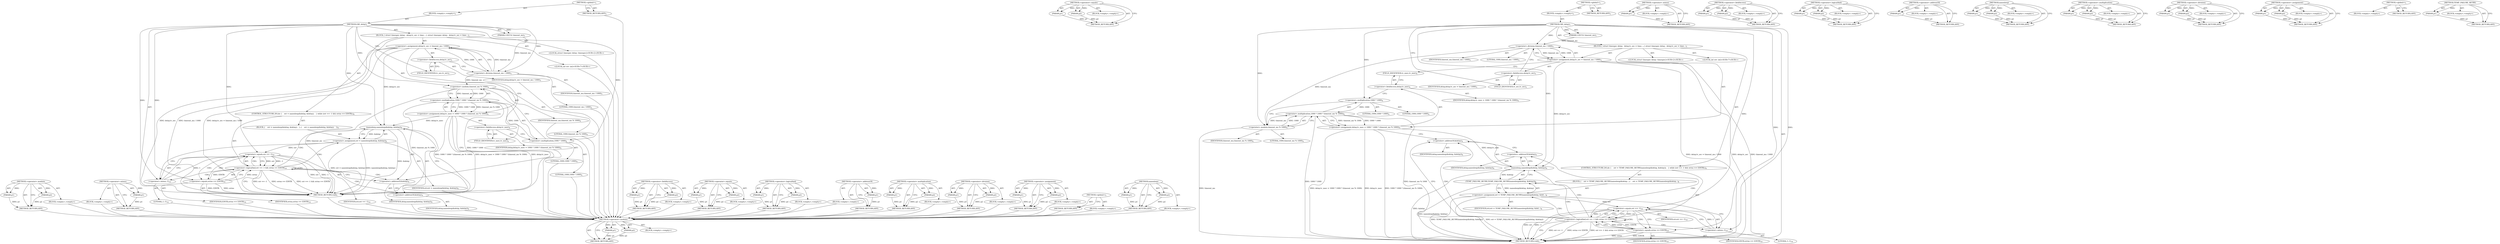 digraph "TEMP_FAILURE_RETRY" {
vulnerable_89 [label=<(METHOD,&lt;operator&gt;.modulo)>];
vulnerable_90 [label=<(PARAM,p1)>];
vulnerable_91 [label=<(PARAM,p2)>];
vulnerable_92 [label=<(BLOCK,&lt;empty&gt;,&lt;empty&gt;)>];
vulnerable_93 [label=<(METHOD_RETURN,ANY)>];
vulnerable_113 [label=<(METHOD,&lt;operator&gt;.minus)>];
vulnerable_114 [label=<(PARAM,p1)>];
vulnerable_115 [label=<(BLOCK,&lt;empty&gt;,&lt;empty&gt;)>];
vulnerable_116 [label=<(METHOD_RETURN,ANY)>];
vulnerable_6 [label=<(METHOD,&lt;global&gt;)<SUB>1</SUB>>];
vulnerable_7 [label=<(BLOCK,&lt;empty&gt;,&lt;empty&gt;)<SUB>1</SUB>>];
vulnerable_8 [label=<(METHOD,GKI_delay)<SUB>1</SUB>>];
vulnerable_9 [label=<(PARAM,UINT32 timeout_ms)<SUB>1</SUB>>];
vulnerable_10 [label=<(BLOCK,{
 struct timespec delay;
  delay.tv_sec = time...,{
 struct timespec delay;
  delay.tv_sec = time...)<SUB>1</SUB>>];
vulnerable_11 [label="<(LOCAL,struct timespec delay: timespec)<SUB>2</SUB>>"];
vulnerable_12 [label=<(&lt;operator&gt;.assignment,delay.tv_sec = timeout_ms / 1000)<SUB>3</SUB>>];
vulnerable_13 [label=<(&lt;operator&gt;.fieldAccess,delay.tv_sec)<SUB>3</SUB>>];
vulnerable_14 [label=<(IDENTIFIER,delay,delay.tv_sec = timeout_ms / 1000)<SUB>3</SUB>>];
vulnerable_15 [label=<(FIELD_IDENTIFIER,tv_sec,tv_sec)<SUB>3</SUB>>];
vulnerable_16 [label=<(&lt;operator&gt;.division,timeout_ms / 1000)<SUB>3</SUB>>];
vulnerable_17 [label=<(IDENTIFIER,timeout_ms,timeout_ms / 1000)<SUB>3</SUB>>];
vulnerable_18 [label=<(LITERAL,1000,timeout_ms / 1000)<SUB>3</SUB>>];
vulnerable_19 [label=<(&lt;operator&gt;.assignment,delay.tv_nsec = 1000 * 1000 * (timeout_ms % 1000))<SUB>4</SUB>>];
vulnerable_20 [label=<(&lt;operator&gt;.fieldAccess,delay.tv_nsec)<SUB>4</SUB>>];
vulnerable_21 [label=<(IDENTIFIER,delay,delay.tv_nsec = 1000 * 1000 * (timeout_ms % 1000))<SUB>4</SUB>>];
vulnerable_22 [label=<(FIELD_IDENTIFIER,tv_nsec,tv_nsec)<SUB>4</SUB>>];
vulnerable_23 [label=<(&lt;operator&gt;.multiplication,1000 * 1000 * (timeout_ms % 1000))<SUB>4</SUB>>];
vulnerable_24 [label=<(&lt;operator&gt;.multiplication,1000 * 1000)<SUB>4</SUB>>];
vulnerable_25 [label=<(LITERAL,1000,1000 * 1000)<SUB>4</SUB>>];
vulnerable_26 [label=<(LITERAL,1000,1000 * 1000)<SUB>4</SUB>>];
vulnerable_27 [label=<(&lt;operator&gt;.modulo,timeout_ms % 1000)<SUB>4</SUB>>];
vulnerable_28 [label=<(IDENTIFIER,timeout_ms,timeout_ms % 1000)<SUB>4</SUB>>];
vulnerable_29 [label=<(LITERAL,1000,timeout_ms % 1000)<SUB>4</SUB>>];
vulnerable_30 [label="<(LOCAL,int err: int)<SUB>7</SUB>>"];
vulnerable_31 [label=<(CONTROL_STRUCTURE,DO,do {
    err = nanosleep(&amp;delay, &amp;delay);
   } while (err == -1 &amp;&amp; errno == EINTR);)<SUB>8</SUB>>];
vulnerable_32 [label=<(BLOCK,{
    err = nanosleep(&amp;delay, &amp;delay);
   },{
    err = nanosleep(&amp;delay, &amp;delay);
   })<SUB>8</SUB>>];
vulnerable_33 [label=<(&lt;operator&gt;.assignment,err = nanosleep(&amp;delay, &amp;delay))<SUB>9</SUB>>];
vulnerable_34 [label=<(IDENTIFIER,err,err = nanosleep(&amp;delay, &amp;delay))<SUB>9</SUB>>];
vulnerable_35 [label=<(nanosleep,nanosleep(&amp;delay, &amp;delay))<SUB>9</SUB>>];
vulnerable_36 [label=<(&lt;operator&gt;.addressOf,&amp;delay)<SUB>9</SUB>>];
vulnerable_37 [label=<(IDENTIFIER,delay,nanosleep(&amp;delay, &amp;delay))<SUB>9</SUB>>];
vulnerable_38 [label=<(&lt;operator&gt;.addressOf,&amp;delay)<SUB>9</SUB>>];
vulnerable_39 [label=<(IDENTIFIER,delay,nanosleep(&amp;delay, &amp;delay))<SUB>9</SUB>>];
vulnerable_40 [label=<(&lt;operator&gt;.logicalAnd,err == -1 &amp;&amp; errno == EINTR)<SUB>10</SUB>>];
vulnerable_41 [label=<(&lt;operator&gt;.equals,err == -1)<SUB>10</SUB>>];
vulnerable_42 [label=<(IDENTIFIER,err,err == -1)<SUB>10</SUB>>];
vulnerable_43 [label=<(&lt;operator&gt;.minus,-1)<SUB>10</SUB>>];
vulnerable_44 [label=<(LITERAL,1,-1)<SUB>10</SUB>>];
vulnerable_45 [label=<(&lt;operator&gt;.equals,errno == EINTR)<SUB>10</SUB>>];
vulnerable_46 [label=<(IDENTIFIER,errno,errno == EINTR)<SUB>10</SUB>>];
vulnerable_47 [label=<(IDENTIFIER,EINTR,errno == EINTR)<SUB>10</SUB>>];
vulnerable_48 [label=<(METHOD_RETURN,void)<SUB>1</SUB>>];
vulnerable_50 [label=<(METHOD_RETURN,ANY)<SUB>1</SUB>>];
vulnerable_74 [label=<(METHOD,&lt;operator&gt;.fieldAccess)>];
vulnerable_75 [label=<(PARAM,p1)>];
vulnerable_76 [label=<(PARAM,p2)>];
vulnerable_77 [label=<(BLOCK,&lt;empty&gt;,&lt;empty&gt;)>];
vulnerable_78 [label=<(METHOD_RETURN,ANY)>];
vulnerable_108 [label=<(METHOD,&lt;operator&gt;.equals)>];
vulnerable_109 [label=<(PARAM,p1)>];
vulnerable_110 [label=<(PARAM,p2)>];
vulnerable_111 [label=<(BLOCK,&lt;empty&gt;,&lt;empty&gt;)>];
vulnerable_112 [label=<(METHOD_RETURN,ANY)>];
vulnerable_103 [label=<(METHOD,&lt;operator&gt;.logicalAnd)>];
vulnerable_104 [label=<(PARAM,p1)>];
vulnerable_105 [label=<(PARAM,p2)>];
vulnerable_106 [label=<(BLOCK,&lt;empty&gt;,&lt;empty&gt;)>];
vulnerable_107 [label=<(METHOD_RETURN,ANY)>];
vulnerable_99 [label=<(METHOD,&lt;operator&gt;.addressOf)>];
vulnerable_100 [label=<(PARAM,p1)>];
vulnerable_101 [label=<(BLOCK,&lt;empty&gt;,&lt;empty&gt;)>];
vulnerable_102 [label=<(METHOD_RETURN,ANY)>];
vulnerable_84 [label=<(METHOD,&lt;operator&gt;.multiplication)>];
vulnerable_85 [label=<(PARAM,p1)>];
vulnerable_86 [label=<(PARAM,p2)>];
vulnerable_87 [label=<(BLOCK,&lt;empty&gt;,&lt;empty&gt;)>];
vulnerable_88 [label=<(METHOD_RETURN,ANY)>];
vulnerable_79 [label=<(METHOD,&lt;operator&gt;.division)>];
vulnerable_80 [label=<(PARAM,p1)>];
vulnerable_81 [label=<(PARAM,p2)>];
vulnerable_82 [label=<(BLOCK,&lt;empty&gt;,&lt;empty&gt;)>];
vulnerable_83 [label=<(METHOD_RETURN,ANY)>];
vulnerable_69 [label=<(METHOD,&lt;operator&gt;.assignment)>];
vulnerable_70 [label=<(PARAM,p1)>];
vulnerable_71 [label=<(PARAM,p2)>];
vulnerable_72 [label=<(BLOCK,&lt;empty&gt;,&lt;empty&gt;)>];
vulnerable_73 [label=<(METHOD_RETURN,ANY)>];
vulnerable_63 [label=<(METHOD,&lt;global&gt;)<SUB>1</SUB>>];
vulnerable_64 [label=<(BLOCK,&lt;empty&gt;,&lt;empty&gt;)>];
vulnerable_65 [label=<(METHOD_RETURN,ANY)>];
vulnerable_94 [label=<(METHOD,nanosleep)>];
vulnerable_95 [label=<(PARAM,p1)>];
vulnerable_96 [label=<(PARAM,p2)>];
vulnerable_97 [label=<(BLOCK,&lt;empty&gt;,&lt;empty&gt;)>];
vulnerable_98 [label=<(METHOD_RETURN,ANY)>];
fixed_90 [label=<(METHOD,&lt;operator&gt;.modulo)>];
fixed_91 [label=<(PARAM,p1)>];
fixed_92 [label=<(PARAM,p2)>];
fixed_93 [label=<(BLOCK,&lt;empty&gt;,&lt;empty&gt;)>];
fixed_94 [label=<(METHOD_RETURN,ANY)>];
fixed_113 [label=<(METHOD,&lt;operator&gt;.equals)>];
fixed_114 [label=<(PARAM,p1)>];
fixed_115 [label=<(PARAM,p2)>];
fixed_116 [label=<(BLOCK,&lt;empty&gt;,&lt;empty&gt;)>];
fixed_117 [label=<(METHOD_RETURN,ANY)>];
fixed_6 [label=<(METHOD,&lt;global&gt;)<SUB>1</SUB>>];
fixed_7 [label=<(BLOCK,&lt;empty&gt;,&lt;empty&gt;)<SUB>1</SUB>>];
fixed_8 [label=<(METHOD,GKI_delay)<SUB>1</SUB>>];
fixed_9 [label=<(PARAM,UINT32 timeout_ms)<SUB>1</SUB>>];
fixed_10 [label=<(BLOCK,{
 struct timespec delay;
  delay.tv_sec = time...,{
 struct timespec delay;
  delay.tv_sec = time...)<SUB>1</SUB>>];
fixed_11 [label="<(LOCAL,struct timespec delay: timespec)<SUB>2</SUB>>"];
fixed_12 [label=<(&lt;operator&gt;.assignment,delay.tv_sec = timeout_ms / 1000)<SUB>3</SUB>>];
fixed_13 [label=<(&lt;operator&gt;.fieldAccess,delay.tv_sec)<SUB>3</SUB>>];
fixed_14 [label=<(IDENTIFIER,delay,delay.tv_sec = timeout_ms / 1000)<SUB>3</SUB>>];
fixed_15 [label=<(FIELD_IDENTIFIER,tv_sec,tv_sec)<SUB>3</SUB>>];
fixed_16 [label=<(&lt;operator&gt;.division,timeout_ms / 1000)<SUB>3</SUB>>];
fixed_17 [label=<(IDENTIFIER,timeout_ms,timeout_ms / 1000)<SUB>3</SUB>>];
fixed_18 [label=<(LITERAL,1000,timeout_ms / 1000)<SUB>3</SUB>>];
fixed_19 [label=<(&lt;operator&gt;.assignment,delay.tv_nsec = 1000 * 1000 * (timeout_ms % 1000))<SUB>4</SUB>>];
fixed_20 [label=<(&lt;operator&gt;.fieldAccess,delay.tv_nsec)<SUB>4</SUB>>];
fixed_21 [label=<(IDENTIFIER,delay,delay.tv_nsec = 1000 * 1000 * (timeout_ms % 1000))<SUB>4</SUB>>];
fixed_22 [label=<(FIELD_IDENTIFIER,tv_nsec,tv_nsec)<SUB>4</SUB>>];
fixed_23 [label=<(&lt;operator&gt;.multiplication,1000 * 1000 * (timeout_ms % 1000))<SUB>4</SUB>>];
fixed_24 [label=<(&lt;operator&gt;.multiplication,1000 * 1000)<SUB>4</SUB>>];
fixed_25 [label=<(LITERAL,1000,1000 * 1000)<SUB>4</SUB>>];
fixed_26 [label=<(LITERAL,1000,1000 * 1000)<SUB>4</SUB>>];
fixed_27 [label=<(&lt;operator&gt;.modulo,timeout_ms % 1000)<SUB>4</SUB>>];
fixed_28 [label=<(IDENTIFIER,timeout_ms,timeout_ms % 1000)<SUB>4</SUB>>];
fixed_29 [label=<(LITERAL,1000,timeout_ms % 1000)<SUB>4</SUB>>];
fixed_30 [label="<(LOCAL,int err: int)<SUB>7</SUB>>"];
fixed_31 [label=<(CONTROL_STRUCTURE,DO,do {
    err = TEMP_FAILURE_RETRY(nanosleep(&amp;delay, &amp;delay));
   } while (err == -1 &amp;&amp; errno == EINTR);)<SUB>8</SUB>>];
fixed_32 [label=<(BLOCK,{
    err = TEMP_FAILURE_RETRY(nanosleep(&amp;delay...,{
    err = TEMP_FAILURE_RETRY(nanosleep(&amp;delay...)<SUB>8</SUB>>];
fixed_33 [label=<(&lt;operator&gt;.assignment,err = TEMP_FAILURE_RETRY(nanosleep(&amp;delay, &amp;del...)<SUB>9</SUB>>];
fixed_34 [label=<(IDENTIFIER,err,err = TEMP_FAILURE_RETRY(nanosleep(&amp;delay, &amp;del...)<SUB>9</SUB>>];
fixed_35 [label=<(TEMP_FAILURE_RETRY,TEMP_FAILURE_RETRY(nanosleep(&amp;delay, &amp;delay)))<SUB>9</SUB>>];
fixed_36 [label=<(nanosleep,nanosleep(&amp;delay, &amp;delay))<SUB>9</SUB>>];
fixed_37 [label=<(&lt;operator&gt;.addressOf,&amp;delay)<SUB>9</SUB>>];
fixed_38 [label=<(IDENTIFIER,delay,nanosleep(&amp;delay, &amp;delay))<SUB>9</SUB>>];
fixed_39 [label=<(&lt;operator&gt;.addressOf,&amp;delay)<SUB>9</SUB>>];
fixed_40 [label=<(IDENTIFIER,delay,nanosleep(&amp;delay, &amp;delay))<SUB>9</SUB>>];
fixed_41 [label=<(&lt;operator&gt;.logicalAnd,err == -1 &amp;&amp; errno == EINTR)<SUB>10</SUB>>];
fixed_42 [label=<(&lt;operator&gt;.equals,err == -1)<SUB>10</SUB>>];
fixed_43 [label=<(IDENTIFIER,err,err == -1)<SUB>10</SUB>>];
fixed_44 [label=<(&lt;operator&gt;.minus,-1)<SUB>10</SUB>>];
fixed_45 [label=<(LITERAL,1,-1)<SUB>10</SUB>>];
fixed_46 [label=<(&lt;operator&gt;.equals,errno == EINTR)<SUB>10</SUB>>];
fixed_47 [label=<(IDENTIFIER,errno,errno == EINTR)<SUB>10</SUB>>];
fixed_48 [label=<(IDENTIFIER,EINTR,errno == EINTR)<SUB>10</SUB>>];
fixed_49 [label=<(METHOD_RETURN,void)<SUB>1</SUB>>];
fixed_51 [label=<(METHOD_RETURN,ANY)<SUB>1</SUB>>];
fixed_118 [label=<(METHOD,&lt;operator&gt;.minus)>];
fixed_119 [label=<(PARAM,p1)>];
fixed_120 [label=<(BLOCK,&lt;empty&gt;,&lt;empty&gt;)>];
fixed_121 [label=<(METHOD_RETURN,ANY)>];
fixed_75 [label=<(METHOD,&lt;operator&gt;.fieldAccess)>];
fixed_76 [label=<(PARAM,p1)>];
fixed_77 [label=<(PARAM,p2)>];
fixed_78 [label=<(BLOCK,&lt;empty&gt;,&lt;empty&gt;)>];
fixed_79 [label=<(METHOD_RETURN,ANY)>];
fixed_108 [label=<(METHOD,&lt;operator&gt;.logicalAnd)>];
fixed_109 [label=<(PARAM,p1)>];
fixed_110 [label=<(PARAM,p2)>];
fixed_111 [label=<(BLOCK,&lt;empty&gt;,&lt;empty&gt;)>];
fixed_112 [label=<(METHOD_RETURN,ANY)>];
fixed_104 [label=<(METHOD,&lt;operator&gt;.addressOf)>];
fixed_105 [label=<(PARAM,p1)>];
fixed_106 [label=<(BLOCK,&lt;empty&gt;,&lt;empty&gt;)>];
fixed_107 [label=<(METHOD_RETURN,ANY)>];
fixed_99 [label=<(METHOD,nanosleep)>];
fixed_100 [label=<(PARAM,p1)>];
fixed_101 [label=<(PARAM,p2)>];
fixed_102 [label=<(BLOCK,&lt;empty&gt;,&lt;empty&gt;)>];
fixed_103 [label=<(METHOD_RETURN,ANY)>];
fixed_85 [label=<(METHOD,&lt;operator&gt;.multiplication)>];
fixed_86 [label=<(PARAM,p1)>];
fixed_87 [label=<(PARAM,p2)>];
fixed_88 [label=<(BLOCK,&lt;empty&gt;,&lt;empty&gt;)>];
fixed_89 [label=<(METHOD_RETURN,ANY)>];
fixed_80 [label=<(METHOD,&lt;operator&gt;.division)>];
fixed_81 [label=<(PARAM,p1)>];
fixed_82 [label=<(PARAM,p2)>];
fixed_83 [label=<(BLOCK,&lt;empty&gt;,&lt;empty&gt;)>];
fixed_84 [label=<(METHOD_RETURN,ANY)>];
fixed_70 [label=<(METHOD,&lt;operator&gt;.assignment)>];
fixed_71 [label=<(PARAM,p1)>];
fixed_72 [label=<(PARAM,p2)>];
fixed_73 [label=<(BLOCK,&lt;empty&gt;,&lt;empty&gt;)>];
fixed_74 [label=<(METHOD_RETURN,ANY)>];
fixed_64 [label=<(METHOD,&lt;global&gt;)<SUB>1</SUB>>];
fixed_65 [label=<(BLOCK,&lt;empty&gt;,&lt;empty&gt;)>];
fixed_66 [label=<(METHOD_RETURN,ANY)>];
fixed_95 [label=<(METHOD,TEMP_FAILURE_RETRY)>];
fixed_96 [label=<(PARAM,p1)>];
fixed_97 [label=<(BLOCK,&lt;empty&gt;,&lt;empty&gt;)>];
fixed_98 [label=<(METHOD_RETURN,ANY)>];
vulnerable_89 -> vulnerable_90  [key=0, label="AST: "];
vulnerable_89 -> vulnerable_90  [key=1, label="DDG: "];
vulnerable_89 -> vulnerable_92  [key=0, label="AST: "];
vulnerable_89 -> vulnerable_91  [key=0, label="AST: "];
vulnerable_89 -> vulnerable_91  [key=1, label="DDG: "];
vulnerable_89 -> vulnerable_93  [key=0, label="AST: "];
vulnerable_89 -> vulnerable_93  [key=1, label="CFG: "];
vulnerable_90 -> vulnerable_93  [key=0, label="DDG: p1"];
vulnerable_91 -> vulnerable_93  [key=0, label="DDG: p2"];
vulnerable_92 -> fixed_90  [key=0];
vulnerable_93 -> fixed_90  [key=0];
vulnerable_113 -> vulnerable_114  [key=0, label="AST: "];
vulnerable_113 -> vulnerable_114  [key=1, label="DDG: "];
vulnerable_113 -> vulnerable_115  [key=0, label="AST: "];
vulnerable_113 -> vulnerable_116  [key=0, label="AST: "];
vulnerable_113 -> vulnerable_116  [key=1, label="CFG: "];
vulnerable_114 -> vulnerable_116  [key=0, label="DDG: p1"];
vulnerable_115 -> fixed_90  [key=0];
vulnerable_116 -> fixed_90  [key=0];
vulnerable_6 -> vulnerable_7  [key=0, label="AST: "];
vulnerable_6 -> vulnerable_50  [key=0, label="AST: "];
vulnerable_6 -> vulnerable_50  [key=1, label="CFG: "];
vulnerable_7 -> vulnerable_8  [key=0, label="AST: "];
vulnerable_8 -> vulnerable_9  [key=0, label="AST: "];
vulnerable_8 -> vulnerable_9  [key=1, label="DDG: "];
vulnerable_8 -> vulnerable_10  [key=0, label="AST: "];
vulnerable_8 -> vulnerable_48  [key=0, label="AST: "];
vulnerable_8 -> vulnerable_15  [key=0, label="CFG: "];
vulnerable_8 -> vulnerable_16  [key=0, label="DDG: "];
vulnerable_8 -> vulnerable_24  [key=0, label="DDG: "];
vulnerable_8 -> vulnerable_27  [key=0, label="DDG: "];
vulnerable_8 -> vulnerable_41  [key=0, label="DDG: "];
vulnerable_8 -> vulnerable_45  [key=0, label="DDG: "];
vulnerable_8 -> vulnerable_35  [key=0, label="DDG: "];
vulnerable_8 -> vulnerable_43  [key=0, label="DDG: "];
vulnerable_9 -> vulnerable_16  [key=0, label="DDG: timeout_ms"];
vulnerable_10 -> vulnerable_11  [key=0, label="AST: "];
vulnerable_10 -> vulnerable_12  [key=0, label="AST: "];
vulnerable_10 -> vulnerable_19  [key=0, label="AST: "];
vulnerable_10 -> vulnerable_30  [key=0, label="AST: "];
vulnerable_10 -> vulnerable_31  [key=0, label="AST: "];
vulnerable_11 -> fixed_90  [key=0];
vulnerable_12 -> vulnerable_13  [key=0, label="AST: "];
vulnerable_12 -> vulnerable_16  [key=0, label="AST: "];
vulnerable_12 -> vulnerable_22  [key=0, label="CFG: "];
vulnerable_12 -> vulnerable_48  [key=0, label="DDG: delay.tv_sec"];
vulnerable_12 -> vulnerable_48  [key=1, label="DDG: timeout_ms / 1000"];
vulnerable_12 -> vulnerable_48  [key=2, label="DDG: delay.tv_sec = timeout_ms / 1000"];
vulnerable_12 -> vulnerable_35  [key=0, label="DDG: delay.tv_sec"];
vulnerable_13 -> vulnerable_14  [key=0, label="AST: "];
vulnerable_13 -> vulnerable_15  [key=0, label="AST: "];
vulnerable_13 -> vulnerable_16  [key=0, label="CFG: "];
vulnerable_14 -> fixed_90  [key=0];
vulnerable_15 -> vulnerable_13  [key=0, label="CFG: "];
vulnerable_16 -> vulnerable_17  [key=0, label="AST: "];
vulnerable_16 -> vulnerable_18  [key=0, label="AST: "];
vulnerable_16 -> vulnerable_12  [key=0, label="CFG: "];
vulnerable_16 -> vulnerable_12  [key=1, label="DDG: timeout_ms"];
vulnerable_16 -> vulnerable_12  [key=2, label="DDG: 1000"];
vulnerable_16 -> vulnerable_27  [key=0, label="DDG: timeout_ms"];
vulnerable_17 -> fixed_90  [key=0];
vulnerable_18 -> fixed_90  [key=0];
vulnerable_19 -> vulnerable_20  [key=0, label="AST: "];
vulnerable_19 -> vulnerable_23  [key=0, label="AST: "];
vulnerable_19 -> vulnerable_36  [key=0, label="CFG: "];
vulnerable_19 -> vulnerable_48  [key=0, label="DDG: delay.tv_nsec"];
vulnerable_19 -> vulnerable_48  [key=1, label="DDG: 1000 * 1000 * (timeout_ms % 1000)"];
vulnerable_19 -> vulnerable_48  [key=2, label="DDG: delay.tv_nsec = 1000 * 1000 * (timeout_ms % 1000)"];
vulnerable_19 -> vulnerable_35  [key=0, label="DDG: delay.tv_nsec"];
vulnerable_20 -> vulnerable_21  [key=0, label="AST: "];
vulnerable_20 -> vulnerable_22  [key=0, label="AST: "];
vulnerable_20 -> vulnerable_24  [key=0, label="CFG: "];
vulnerable_21 -> fixed_90  [key=0];
vulnerable_22 -> vulnerable_20  [key=0, label="CFG: "];
vulnerable_23 -> vulnerable_24  [key=0, label="AST: "];
vulnerable_23 -> vulnerable_27  [key=0, label="AST: "];
vulnerable_23 -> vulnerable_19  [key=0, label="CFG: "];
vulnerable_23 -> vulnerable_19  [key=1, label="DDG: 1000 * 1000"];
vulnerable_23 -> vulnerable_19  [key=2, label="DDG: timeout_ms % 1000"];
vulnerable_23 -> vulnerable_48  [key=0, label="DDG: 1000 * 1000"];
vulnerable_23 -> vulnerable_48  [key=1, label="DDG: timeout_ms % 1000"];
vulnerable_24 -> vulnerable_25  [key=0, label="AST: "];
vulnerable_24 -> vulnerable_26  [key=0, label="AST: "];
vulnerable_24 -> vulnerable_27  [key=0, label="CFG: "];
vulnerable_24 -> vulnerable_23  [key=0, label="DDG: 1000"];
vulnerable_25 -> fixed_90  [key=0];
vulnerable_26 -> fixed_90  [key=0];
vulnerable_27 -> vulnerable_28  [key=0, label="AST: "];
vulnerable_27 -> vulnerable_29  [key=0, label="AST: "];
vulnerable_27 -> vulnerable_23  [key=0, label="CFG: "];
vulnerable_27 -> vulnerable_23  [key=1, label="DDG: timeout_ms"];
vulnerable_27 -> vulnerable_23  [key=2, label="DDG: 1000"];
vulnerable_27 -> vulnerable_48  [key=0, label="DDG: timeout_ms"];
vulnerable_28 -> fixed_90  [key=0];
vulnerable_29 -> fixed_90  [key=0];
vulnerable_30 -> fixed_90  [key=0];
vulnerable_31 -> vulnerable_32  [key=0, label="AST: "];
vulnerable_31 -> vulnerable_40  [key=0, label="AST: "];
vulnerable_32 -> vulnerable_33  [key=0, label="AST: "];
vulnerable_33 -> vulnerable_34  [key=0, label="AST: "];
vulnerable_33 -> vulnerable_35  [key=0, label="AST: "];
vulnerable_33 -> vulnerable_43  [key=0, label="CFG: "];
vulnerable_33 -> vulnerable_48  [key=0, label="DDG: nanosleep(&amp;delay, &amp;delay)"];
vulnerable_33 -> vulnerable_48  [key=1, label="DDG: err = nanosleep(&amp;delay, &amp;delay)"];
vulnerable_33 -> vulnerable_41  [key=0, label="DDG: err"];
vulnerable_34 -> fixed_90  [key=0];
vulnerable_35 -> vulnerable_36  [key=0, label="AST: "];
vulnerable_35 -> vulnerable_38  [key=0, label="AST: "];
vulnerable_35 -> vulnerable_33  [key=0, label="CFG: "];
vulnerable_35 -> vulnerable_33  [key=1, label="DDG: &amp;delay"];
vulnerable_35 -> vulnerable_48  [key=0, label="DDG: &amp;delay"];
vulnerable_36 -> vulnerable_37  [key=0, label="AST: "];
vulnerable_36 -> vulnerable_38  [key=0, label="CFG: "];
vulnerable_37 -> fixed_90  [key=0];
vulnerable_38 -> vulnerable_39  [key=0, label="AST: "];
vulnerable_38 -> vulnerable_35  [key=0, label="CFG: "];
vulnerable_39 -> fixed_90  [key=0];
vulnerable_40 -> vulnerable_41  [key=0, label="AST: "];
vulnerable_40 -> vulnerable_41  [key=1, label="CDG: "];
vulnerable_40 -> vulnerable_45  [key=0, label="AST: "];
vulnerable_40 -> vulnerable_48  [key=0, label="CFG: "];
vulnerable_40 -> vulnerable_48  [key=1, label="DDG: err == -1"];
vulnerable_40 -> vulnerable_48  [key=2, label="DDG: errno == EINTR"];
vulnerable_40 -> vulnerable_48  [key=3, label="DDG: err == -1 &amp;&amp; errno == EINTR"];
vulnerable_40 -> vulnerable_36  [key=0, label="CFG: "];
vulnerable_40 -> vulnerable_36  [key=1, label="CDG: "];
vulnerable_40 -> vulnerable_40  [key=0, label="CDG: "];
vulnerable_40 -> vulnerable_33  [key=0, label="CDG: "];
vulnerable_40 -> vulnerable_35  [key=0, label="CDG: "];
vulnerable_40 -> vulnerable_38  [key=0, label="CDG: "];
vulnerable_40 -> vulnerable_43  [key=0, label="CDG: "];
vulnerable_41 -> vulnerable_42  [key=0, label="AST: "];
vulnerable_41 -> vulnerable_43  [key=0, label="AST: "];
vulnerable_41 -> vulnerable_40  [key=0, label="CFG: "];
vulnerable_41 -> vulnerable_40  [key=1, label="DDG: err"];
vulnerable_41 -> vulnerable_40  [key=2, label="DDG: -1"];
vulnerable_41 -> vulnerable_45  [key=0, label="CFG: "];
vulnerable_41 -> vulnerable_45  [key=1, label="CDG: "];
vulnerable_41 -> vulnerable_48  [key=0, label="DDG: err"];
vulnerable_41 -> vulnerable_48  [key=1, label="DDG: -1"];
vulnerable_42 -> fixed_90  [key=0];
vulnerable_43 -> vulnerable_44  [key=0, label="AST: "];
vulnerable_43 -> vulnerable_41  [key=0, label="CFG: "];
vulnerable_43 -> vulnerable_41  [key=1, label="DDG: 1"];
vulnerable_44 -> fixed_90  [key=0];
vulnerable_45 -> vulnerable_46  [key=0, label="AST: "];
vulnerable_45 -> vulnerable_47  [key=0, label="AST: "];
vulnerable_45 -> vulnerable_40  [key=0, label="CFG: "];
vulnerable_45 -> vulnerable_40  [key=1, label="DDG: errno"];
vulnerable_45 -> vulnerable_40  [key=2, label="DDG: EINTR"];
vulnerable_45 -> vulnerable_48  [key=0, label="DDG: errno"];
vulnerable_45 -> vulnerable_48  [key=1, label="DDG: EINTR"];
vulnerable_46 -> fixed_90  [key=0];
vulnerable_47 -> fixed_90  [key=0];
vulnerable_48 -> fixed_90  [key=0];
vulnerable_50 -> fixed_90  [key=0];
vulnerable_74 -> vulnerable_75  [key=0, label="AST: "];
vulnerable_74 -> vulnerable_75  [key=1, label="DDG: "];
vulnerable_74 -> vulnerable_77  [key=0, label="AST: "];
vulnerable_74 -> vulnerable_76  [key=0, label="AST: "];
vulnerable_74 -> vulnerable_76  [key=1, label="DDG: "];
vulnerable_74 -> vulnerable_78  [key=0, label="AST: "];
vulnerable_74 -> vulnerable_78  [key=1, label="CFG: "];
vulnerable_75 -> vulnerable_78  [key=0, label="DDG: p1"];
vulnerable_76 -> vulnerable_78  [key=0, label="DDG: p2"];
vulnerable_77 -> fixed_90  [key=0];
vulnerable_78 -> fixed_90  [key=0];
vulnerable_108 -> vulnerable_109  [key=0, label="AST: "];
vulnerable_108 -> vulnerable_109  [key=1, label="DDG: "];
vulnerable_108 -> vulnerable_111  [key=0, label="AST: "];
vulnerable_108 -> vulnerable_110  [key=0, label="AST: "];
vulnerable_108 -> vulnerable_110  [key=1, label="DDG: "];
vulnerable_108 -> vulnerable_112  [key=0, label="AST: "];
vulnerable_108 -> vulnerable_112  [key=1, label="CFG: "];
vulnerable_109 -> vulnerable_112  [key=0, label="DDG: p1"];
vulnerable_110 -> vulnerable_112  [key=0, label="DDG: p2"];
vulnerable_111 -> fixed_90  [key=0];
vulnerable_112 -> fixed_90  [key=0];
vulnerable_103 -> vulnerable_104  [key=0, label="AST: "];
vulnerable_103 -> vulnerable_104  [key=1, label="DDG: "];
vulnerable_103 -> vulnerable_106  [key=0, label="AST: "];
vulnerable_103 -> vulnerable_105  [key=0, label="AST: "];
vulnerable_103 -> vulnerable_105  [key=1, label="DDG: "];
vulnerable_103 -> vulnerable_107  [key=0, label="AST: "];
vulnerable_103 -> vulnerable_107  [key=1, label="CFG: "];
vulnerable_104 -> vulnerable_107  [key=0, label="DDG: p1"];
vulnerable_105 -> vulnerable_107  [key=0, label="DDG: p2"];
vulnerable_106 -> fixed_90  [key=0];
vulnerable_107 -> fixed_90  [key=0];
vulnerable_99 -> vulnerable_100  [key=0, label="AST: "];
vulnerable_99 -> vulnerable_100  [key=1, label="DDG: "];
vulnerable_99 -> vulnerable_101  [key=0, label="AST: "];
vulnerable_99 -> vulnerable_102  [key=0, label="AST: "];
vulnerable_99 -> vulnerable_102  [key=1, label="CFG: "];
vulnerable_100 -> vulnerable_102  [key=0, label="DDG: p1"];
vulnerable_101 -> fixed_90  [key=0];
vulnerable_102 -> fixed_90  [key=0];
vulnerable_84 -> vulnerable_85  [key=0, label="AST: "];
vulnerable_84 -> vulnerable_85  [key=1, label="DDG: "];
vulnerable_84 -> vulnerable_87  [key=0, label="AST: "];
vulnerable_84 -> vulnerable_86  [key=0, label="AST: "];
vulnerable_84 -> vulnerable_86  [key=1, label="DDG: "];
vulnerable_84 -> vulnerable_88  [key=0, label="AST: "];
vulnerable_84 -> vulnerable_88  [key=1, label="CFG: "];
vulnerable_85 -> vulnerable_88  [key=0, label="DDG: p1"];
vulnerable_86 -> vulnerable_88  [key=0, label="DDG: p2"];
vulnerable_87 -> fixed_90  [key=0];
vulnerable_88 -> fixed_90  [key=0];
vulnerable_79 -> vulnerable_80  [key=0, label="AST: "];
vulnerable_79 -> vulnerable_80  [key=1, label="DDG: "];
vulnerable_79 -> vulnerable_82  [key=0, label="AST: "];
vulnerable_79 -> vulnerable_81  [key=0, label="AST: "];
vulnerable_79 -> vulnerable_81  [key=1, label="DDG: "];
vulnerable_79 -> vulnerable_83  [key=0, label="AST: "];
vulnerable_79 -> vulnerable_83  [key=1, label="CFG: "];
vulnerable_80 -> vulnerable_83  [key=0, label="DDG: p1"];
vulnerable_81 -> vulnerable_83  [key=0, label="DDG: p2"];
vulnerable_82 -> fixed_90  [key=0];
vulnerable_83 -> fixed_90  [key=0];
vulnerable_69 -> vulnerable_70  [key=0, label="AST: "];
vulnerable_69 -> vulnerable_70  [key=1, label="DDG: "];
vulnerable_69 -> vulnerable_72  [key=0, label="AST: "];
vulnerable_69 -> vulnerable_71  [key=0, label="AST: "];
vulnerable_69 -> vulnerable_71  [key=1, label="DDG: "];
vulnerable_69 -> vulnerable_73  [key=0, label="AST: "];
vulnerable_69 -> vulnerable_73  [key=1, label="CFG: "];
vulnerable_70 -> vulnerable_73  [key=0, label="DDG: p1"];
vulnerable_71 -> vulnerable_73  [key=0, label="DDG: p2"];
vulnerable_72 -> fixed_90  [key=0];
vulnerable_73 -> fixed_90  [key=0];
vulnerable_63 -> vulnerable_64  [key=0, label="AST: "];
vulnerable_63 -> vulnerable_65  [key=0, label="AST: "];
vulnerable_63 -> vulnerable_65  [key=1, label="CFG: "];
vulnerable_64 -> fixed_90  [key=0];
vulnerable_65 -> fixed_90  [key=0];
vulnerable_94 -> vulnerable_95  [key=0, label="AST: "];
vulnerable_94 -> vulnerable_95  [key=1, label="DDG: "];
vulnerable_94 -> vulnerable_97  [key=0, label="AST: "];
vulnerable_94 -> vulnerable_96  [key=0, label="AST: "];
vulnerable_94 -> vulnerable_96  [key=1, label="DDG: "];
vulnerable_94 -> vulnerable_98  [key=0, label="AST: "];
vulnerable_94 -> vulnerable_98  [key=1, label="CFG: "];
vulnerable_95 -> vulnerable_98  [key=0, label="DDG: p1"];
vulnerable_96 -> vulnerable_98  [key=0, label="DDG: p2"];
vulnerable_97 -> fixed_90  [key=0];
vulnerable_98 -> fixed_90  [key=0];
fixed_90 -> fixed_91  [key=0, label="AST: "];
fixed_90 -> fixed_91  [key=1, label="DDG: "];
fixed_90 -> fixed_93  [key=0, label="AST: "];
fixed_90 -> fixed_92  [key=0, label="AST: "];
fixed_90 -> fixed_92  [key=1, label="DDG: "];
fixed_90 -> fixed_94  [key=0, label="AST: "];
fixed_90 -> fixed_94  [key=1, label="CFG: "];
fixed_91 -> fixed_94  [key=0, label="DDG: p1"];
fixed_92 -> fixed_94  [key=0, label="DDG: p2"];
fixed_113 -> fixed_114  [key=0, label="AST: "];
fixed_113 -> fixed_114  [key=1, label="DDG: "];
fixed_113 -> fixed_116  [key=0, label="AST: "];
fixed_113 -> fixed_115  [key=0, label="AST: "];
fixed_113 -> fixed_115  [key=1, label="DDG: "];
fixed_113 -> fixed_117  [key=0, label="AST: "];
fixed_113 -> fixed_117  [key=1, label="CFG: "];
fixed_114 -> fixed_117  [key=0, label="DDG: p1"];
fixed_115 -> fixed_117  [key=0, label="DDG: p2"];
fixed_6 -> fixed_7  [key=0, label="AST: "];
fixed_6 -> fixed_51  [key=0, label="AST: "];
fixed_6 -> fixed_51  [key=1, label="CFG: "];
fixed_7 -> fixed_8  [key=0, label="AST: "];
fixed_8 -> fixed_9  [key=0, label="AST: "];
fixed_8 -> fixed_9  [key=1, label="DDG: "];
fixed_8 -> fixed_10  [key=0, label="AST: "];
fixed_8 -> fixed_49  [key=0, label="AST: "];
fixed_8 -> fixed_15  [key=0, label="CFG: "];
fixed_8 -> fixed_16  [key=0, label="DDG: "];
fixed_8 -> fixed_24  [key=0, label="DDG: "];
fixed_8 -> fixed_27  [key=0, label="DDG: "];
fixed_8 -> fixed_42  [key=0, label="DDG: "];
fixed_8 -> fixed_46  [key=0, label="DDG: "];
fixed_8 -> fixed_44  [key=0, label="DDG: "];
fixed_8 -> fixed_36  [key=0, label="DDG: "];
fixed_9 -> fixed_16  [key=0, label="DDG: timeout_ms"];
fixed_10 -> fixed_11  [key=0, label="AST: "];
fixed_10 -> fixed_12  [key=0, label="AST: "];
fixed_10 -> fixed_19  [key=0, label="AST: "];
fixed_10 -> fixed_30  [key=0, label="AST: "];
fixed_10 -> fixed_31  [key=0, label="AST: "];
fixed_12 -> fixed_13  [key=0, label="AST: "];
fixed_12 -> fixed_16  [key=0, label="AST: "];
fixed_12 -> fixed_22  [key=0, label="CFG: "];
fixed_12 -> fixed_49  [key=0, label="DDG: delay.tv_sec"];
fixed_12 -> fixed_49  [key=1, label="DDG: timeout_ms / 1000"];
fixed_12 -> fixed_49  [key=2, label="DDG: delay.tv_sec = timeout_ms / 1000"];
fixed_12 -> fixed_36  [key=0, label="DDG: delay.tv_sec"];
fixed_13 -> fixed_14  [key=0, label="AST: "];
fixed_13 -> fixed_15  [key=0, label="AST: "];
fixed_13 -> fixed_16  [key=0, label="CFG: "];
fixed_15 -> fixed_13  [key=0, label="CFG: "];
fixed_16 -> fixed_17  [key=0, label="AST: "];
fixed_16 -> fixed_18  [key=0, label="AST: "];
fixed_16 -> fixed_12  [key=0, label="CFG: "];
fixed_16 -> fixed_12  [key=1, label="DDG: timeout_ms"];
fixed_16 -> fixed_12  [key=2, label="DDG: 1000"];
fixed_16 -> fixed_27  [key=0, label="DDG: timeout_ms"];
fixed_19 -> fixed_20  [key=0, label="AST: "];
fixed_19 -> fixed_23  [key=0, label="AST: "];
fixed_19 -> fixed_37  [key=0, label="CFG: "];
fixed_19 -> fixed_49  [key=0, label="DDG: delay.tv_nsec"];
fixed_19 -> fixed_49  [key=1, label="DDG: 1000 * 1000 * (timeout_ms % 1000)"];
fixed_19 -> fixed_49  [key=2, label="DDG: delay.tv_nsec = 1000 * 1000 * (timeout_ms % 1000)"];
fixed_19 -> fixed_36  [key=0, label="DDG: delay.tv_nsec"];
fixed_20 -> fixed_21  [key=0, label="AST: "];
fixed_20 -> fixed_22  [key=0, label="AST: "];
fixed_20 -> fixed_24  [key=0, label="CFG: "];
fixed_22 -> fixed_20  [key=0, label="CFG: "];
fixed_23 -> fixed_24  [key=0, label="AST: "];
fixed_23 -> fixed_27  [key=0, label="AST: "];
fixed_23 -> fixed_19  [key=0, label="CFG: "];
fixed_23 -> fixed_19  [key=1, label="DDG: 1000 * 1000"];
fixed_23 -> fixed_19  [key=2, label="DDG: timeout_ms % 1000"];
fixed_23 -> fixed_49  [key=0, label="DDG: 1000 * 1000"];
fixed_23 -> fixed_49  [key=1, label="DDG: timeout_ms % 1000"];
fixed_24 -> fixed_25  [key=0, label="AST: "];
fixed_24 -> fixed_26  [key=0, label="AST: "];
fixed_24 -> fixed_27  [key=0, label="CFG: "];
fixed_24 -> fixed_23  [key=0, label="DDG: 1000"];
fixed_27 -> fixed_28  [key=0, label="AST: "];
fixed_27 -> fixed_29  [key=0, label="AST: "];
fixed_27 -> fixed_23  [key=0, label="CFG: "];
fixed_27 -> fixed_23  [key=1, label="DDG: timeout_ms"];
fixed_27 -> fixed_23  [key=2, label="DDG: 1000"];
fixed_27 -> fixed_49  [key=0, label="DDG: timeout_ms"];
fixed_31 -> fixed_32  [key=0, label="AST: "];
fixed_31 -> fixed_41  [key=0, label="AST: "];
fixed_32 -> fixed_33  [key=0, label="AST: "];
fixed_33 -> fixed_34  [key=0, label="AST: "];
fixed_33 -> fixed_35  [key=0, label="AST: "];
fixed_33 -> fixed_44  [key=0, label="CFG: "];
fixed_33 -> fixed_49  [key=0, label="DDG: TEMP_FAILURE_RETRY(nanosleep(&amp;delay, &amp;delay))"];
fixed_33 -> fixed_49  [key=1, label="DDG: err = TEMP_FAILURE_RETRY(nanosleep(&amp;delay, &amp;delay))"];
fixed_33 -> fixed_42  [key=0, label="DDG: err"];
fixed_35 -> fixed_36  [key=0, label="AST: "];
fixed_35 -> fixed_33  [key=0, label="CFG: "];
fixed_35 -> fixed_33  [key=1, label="DDG: nanosleep(&amp;delay, &amp;delay)"];
fixed_35 -> fixed_49  [key=0, label="DDG: nanosleep(&amp;delay, &amp;delay)"];
fixed_36 -> fixed_37  [key=0, label="AST: "];
fixed_36 -> fixed_39  [key=0, label="AST: "];
fixed_36 -> fixed_35  [key=0, label="CFG: "];
fixed_36 -> fixed_35  [key=1, label="DDG: &amp;delay"];
fixed_36 -> fixed_49  [key=0, label="DDG: &amp;delay"];
fixed_37 -> fixed_38  [key=0, label="AST: "];
fixed_37 -> fixed_39  [key=0, label="CFG: "];
fixed_39 -> fixed_40  [key=0, label="AST: "];
fixed_39 -> fixed_36  [key=0, label="CFG: "];
fixed_41 -> fixed_42  [key=0, label="AST: "];
fixed_41 -> fixed_42  [key=1, label="CDG: "];
fixed_41 -> fixed_46  [key=0, label="AST: "];
fixed_41 -> fixed_49  [key=0, label="CFG: "];
fixed_41 -> fixed_49  [key=1, label="DDG: err == -1"];
fixed_41 -> fixed_49  [key=2, label="DDG: errno == EINTR"];
fixed_41 -> fixed_49  [key=3, label="DDG: err == -1 &amp;&amp; errno == EINTR"];
fixed_41 -> fixed_37  [key=0, label="CFG: "];
fixed_41 -> fixed_37  [key=1, label="CDG: "];
fixed_41 -> fixed_33  [key=0, label="CDG: "];
fixed_41 -> fixed_36  [key=0, label="CDG: "];
fixed_41 -> fixed_44  [key=0, label="CDG: "];
fixed_41 -> fixed_35  [key=0, label="CDG: "];
fixed_41 -> fixed_41  [key=0, label="CDG: "];
fixed_41 -> fixed_39  [key=0, label="CDG: "];
fixed_42 -> fixed_43  [key=0, label="AST: "];
fixed_42 -> fixed_44  [key=0, label="AST: "];
fixed_42 -> fixed_41  [key=0, label="CFG: "];
fixed_42 -> fixed_41  [key=1, label="DDG: err"];
fixed_42 -> fixed_41  [key=2, label="DDG: -1"];
fixed_42 -> fixed_46  [key=0, label="CFG: "];
fixed_42 -> fixed_46  [key=1, label="CDG: "];
fixed_42 -> fixed_49  [key=0, label="DDG: err"];
fixed_42 -> fixed_49  [key=1, label="DDG: -1"];
fixed_44 -> fixed_45  [key=0, label="AST: "];
fixed_44 -> fixed_42  [key=0, label="CFG: "];
fixed_44 -> fixed_42  [key=1, label="DDG: 1"];
fixed_46 -> fixed_47  [key=0, label="AST: "];
fixed_46 -> fixed_48  [key=0, label="AST: "];
fixed_46 -> fixed_41  [key=0, label="CFG: "];
fixed_46 -> fixed_41  [key=1, label="DDG: errno"];
fixed_46 -> fixed_41  [key=2, label="DDG: EINTR"];
fixed_46 -> fixed_49  [key=0, label="DDG: errno"];
fixed_46 -> fixed_49  [key=1, label="DDG: EINTR"];
fixed_118 -> fixed_119  [key=0, label="AST: "];
fixed_118 -> fixed_119  [key=1, label="DDG: "];
fixed_118 -> fixed_120  [key=0, label="AST: "];
fixed_118 -> fixed_121  [key=0, label="AST: "];
fixed_118 -> fixed_121  [key=1, label="CFG: "];
fixed_119 -> fixed_121  [key=0, label="DDG: p1"];
fixed_75 -> fixed_76  [key=0, label="AST: "];
fixed_75 -> fixed_76  [key=1, label="DDG: "];
fixed_75 -> fixed_78  [key=0, label="AST: "];
fixed_75 -> fixed_77  [key=0, label="AST: "];
fixed_75 -> fixed_77  [key=1, label="DDG: "];
fixed_75 -> fixed_79  [key=0, label="AST: "];
fixed_75 -> fixed_79  [key=1, label="CFG: "];
fixed_76 -> fixed_79  [key=0, label="DDG: p1"];
fixed_77 -> fixed_79  [key=0, label="DDG: p2"];
fixed_108 -> fixed_109  [key=0, label="AST: "];
fixed_108 -> fixed_109  [key=1, label="DDG: "];
fixed_108 -> fixed_111  [key=0, label="AST: "];
fixed_108 -> fixed_110  [key=0, label="AST: "];
fixed_108 -> fixed_110  [key=1, label="DDG: "];
fixed_108 -> fixed_112  [key=0, label="AST: "];
fixed_108 -> fixed_112  [key=1, label="CFG: "];
fixed_109 -> fixed_112  [key=0, label="DDG: p1"];
fixed_110 -> fixed_112  [key=0, label="DDG: p2"];
fixed_104 -> fixed_105  [key=0, label="AST: "];
fixed_104 -> fixed_105  [key=1, label="DDG: "];
fixed_104 -> fixed_106  [key=0, label="AST: "];
fixed_104 -> fixed_107  [key=0, label="AST: "];
fixed_104 -> fixed_107  [key=1, label="CFG: "];
fixed_105 -> fixed_107  [key=0, label="DDG: p1"];
fixed_99 -> fixed_100  [key=0, label="AST: "];
fixed_99 -> fixed_100  [key=1, label="DDG: "];
fixed_99 -> fixed_102  [key=0, label="AST: "];
fixed_99 -> fixed_101  [key=0, label="AST: "];
fixed_99 -> fixed_101  [key=1, label="DDG: "];
fixed_99 -> fixed_103  [key=0, label="AST: "];
fixed_99 -> fixed_103  [key=1, label="CFG: "];
fixed_100 -> fixed_103  [key=0, label="DDG: p1"];
fixed_101 -> fixed_103  [key=0, label="DDG: p2"];
fixed_85 -> fixed_86  [key=0, label="AST: "];
fixed_85 -> fixed_86  [key=1, label="DDG: "];
fixed_85 -> fixed_88  [key=0, label="AST: "];
fixed_85 -> fixed_87  [key=0, label="AST: "];
fixed_85 -> fixed_87  [key=1, label="DDG: "];
fixed_85 -> fixed_89  [key=0, label="AST: "];
fixed_85 -> fixed_89  [key=1, label="CFG: "];
fixed_86 -> fixed_89  [key=0, label="DDG: p1"];
fixed_87 -> fixed_89  [key=0, label="DDG: p2"];
fixed_80 -> fixed_81  [key=0, label="AST: "];
fixed_80 -> fixed_81  [key=1, label="DDG: "];
fixed_80 -> fixed_83  [key=0, label="AST: "];
fixed_80 -> fixed_82  [key=0, label="AST: "];
fixed_80 -> fixed_82  [key=1, label="DDG: "];
fixed_80 -> fixed_84  [key=0, label="AST: "];
fixed_80 -> fixed_84  [key=1, label="CFG: "];
fixed_81 -> fixed_84  [key=0, label="DDG: p1"];
fixed_82 -> fixed_84  [key=0, label="DDG: p2"];
fixed_70 -> fixed_71  [key=0, label="AST: "];
fixed_70 -> fixed_71  [key=1, label="DDG: "];
fixed_70 -> fixed_73  [key=0, label="AST: "];
fixed_70 -> fixed_72  [key=0, label="AST: "];
fixed_70 -> fixed_72  [key=1, label="DDG: "];
fixed_70 -> fixed_74  [key=0, label="AST: "];
fixed_70 -> fixed_74  [key=1, label="CFG: "];
fixed_71 -> fixed_74  [key=0, label="DDG: p1"];
fixed_72 -> fixed_74  [key=0, label="DDG: p2"];
fixed_64 -> fixed_65  [key=0, label="AST: "];
fixed_64 -> fixed_66  [key=0, label="AST: "];
fixed_64 -> fixed_66  [key=1, label="CFG: "];
fixed_95 -> fixed_96  [key=0, label="AST: "];
fixed_95 -> fixed_96  [key=1, label="DDG: "];
fixed_95 -> fixed_97  [key=0, label="AST: "];
fixed_95 -> fixed_98  [key=0, label="AST: "];
fixed_95 -> fixed_98  [key=1, label="CFG: "];
fixed_96 -> fixed_98  [key=0, label="DDG: p1"];
}
